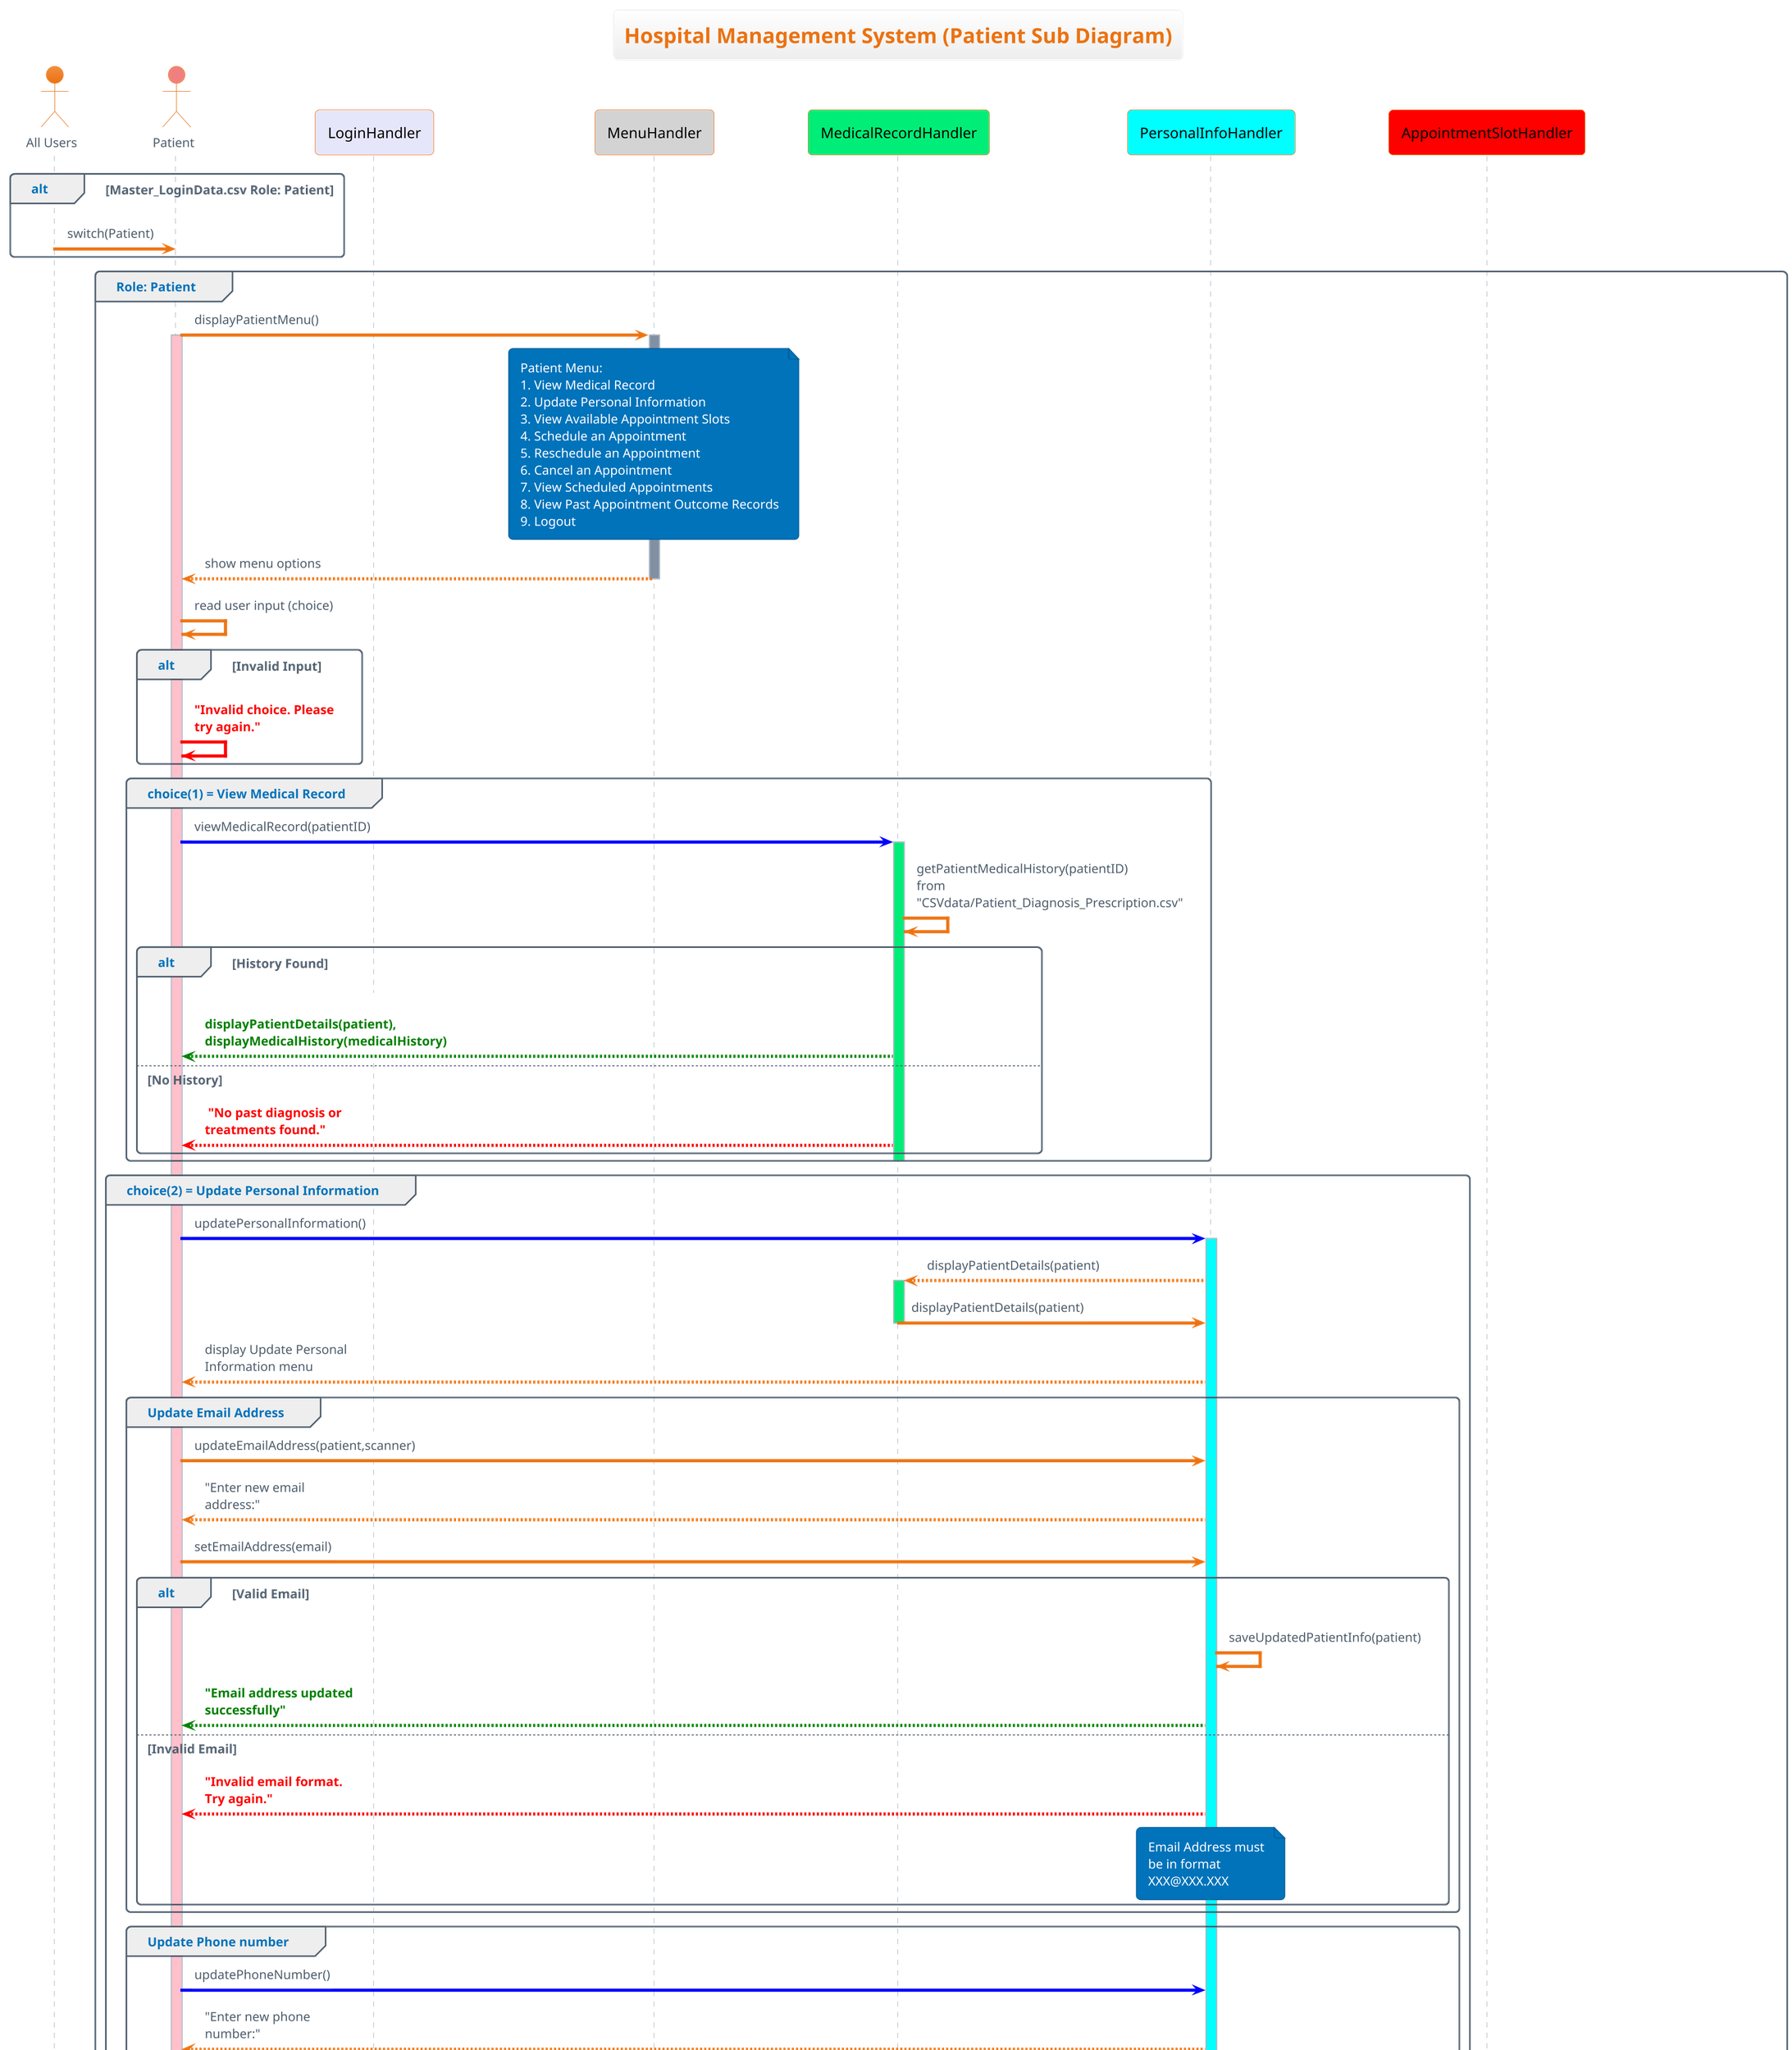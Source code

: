 
@startuml
title Hospital Management System (Patient Sub Diagram)

scale 2

skinparam maxMessageSize 150
skinparam sequenceBoxPadding 10     

skinparam DefaultFontColor black
skinparam sequenceMessageBackgroundColor white
skinparam sequenceMessageFontColor black

skinparam SequenceArrowThickness 2

skinparam SequenceGroupBorderColor gray


' Set font properties for all alt/group text
skinparam sequenceGroupFontName Arial
skinparam sequenceGroupFontSize 14
skinparam sequenceGroupFontColor black
skinparam sequenceGroupBackgroundColor white



!theme aws-orange

actor "All Users" as AllUsers



actor Patient #lightCoral

skinparam ParticipantFontColor black
skinparam ParticipantFontSize 14
skinparam ParticipantFontName Arial Black

participant LoginHandler #lavender
participant MenuHandler #lightgray
participant MedicalRecordHandler #00ee77
participant PersonalInfoHandler #aqua
participant AppointmentSlotHandler #red

alt Master_LoginData.csv Role: Patient
    AllUsers -> Patient: switch(Patient)
end

group Role: Patient
    Patient -> MenuHandler : displayPatientMenu()
    activate Patient #pink
    activate MenuHandler
    note over MenuHandler
        Patient Menu:
        1. View Medical Record
        2. Update Personal Information
        3. View Available Appointment Slots
        4. Schedule an Appointment
        5. Reschedule an Appointment
        6. Cancel an Appointment
        7. View Scheduled Appointments
        8. View Past Appointment Outcome Records
        9. Logout
    end note
    MenuHandler --> Patient : show menu options
    deactivate MenuHandler
    Patient -> Patient : read user input (choice)
    alt Invalid Input
    Patient -[#red]> Patient :<font color=red><b>"Invalid choice. Please try again."
    end
    group choice(1) = View Medical Record
            Patient -[#blue]> MedicalRecordHandler : viewMedicalRecord(patientID)
            activate MedicalRecordHandler #00ee77
            MedicalRecordHandler -> MedicalRecordHandler: getPatientMedicalHistory(patientID) \nfrom "CSVdata/Patient_Diagnosis_Prescription.csv"
            alt History Found
                MedicalRecordHandler -[#green]-> Patient :  <font color=green><b> displayPatientDetails(patient), displayMedicalHistory(medicalHistory)
            else No History
                MedicalRecordHandler -[#red]-> Patient :  <font color=red><b> "No past diagnosis or treatments found."
            end
            deactivate MedicalRecordHandler
    end
    group choice(2) = Update Personal Information
        Patient -[#blue]> PersonalInfoHandler : updatePersonalInformation()
        activate PersonalInfoHandler #aqua
            PersonalInfoHandler --> MedicalRecordHandler : displayPatientDetails(patient)
            activate MedicalRecordHandler #00ee77
            MedicalRecordHandler -> PersonalInfoHandler : displayPatientDetails(patient)
            deactivate MedicalRecordHandler
            PersonalInfoHandler --> Patient: display Update Personal Information menu
            group Update Email Address
                Patient -> PersonalInfoHandler: updateEmailAddress(patient,scanner)
                PersonalInfoHandler --> Patient: "Enter new email address:"
                Patient -> PersonalInfoHandler: setEmailAddress(email)
                    alt Valid Email
                        PersonalInfoHandler -> PersonalInfoHandler: saveUpdatedPatientInfo(patient)
                        PersonalInfoHandler -[#green]-> Patient:<font color=green><b>"Email address updated successfully"
                    else Invalid Email
                        PersonalInfoHandler -[#red]-> Patient:<font color=red><b>"Invalid email format. Try again."
                                note over PersonalInfoHandler
                                Email Address must
                                be in format 
                                XXX@XXX.XXX
                                end note
                    end
            end
            group Update Phone number
                Patient -[#blue]> PersonalInfoHandler: updatePhoneNumber()
                PersonalInfoHandler --> Patient: "Enter new phone number:"
                Patient -> PersonalInfoHandler: setPhoneNumber(phone)
                    alt Valid Phone Number
                        PersonalInfoHandler -> PersonalInfoHandler: saveUpdatedPatientInfo(patient)
                        PersonalInfoHandler --[#green]-> Patient: <font color=green><b>"Phone number updated successfully"
                    else Invalid Phone Number
                        PersonalInfoHandler --[#red]-> Patient:<font color=red><b>"Invalid phone number format. Try again."
                        note over PersonalInfoHandler
                                Phone Number must have:
                                -   8 Digits
                                -   Start with "8" or "9"
                        end note
                    end
            end
            Group Update Password
                Patient -[#blue]> PersonalInfoHandler: updatePassword()
                PersonalInfoHandler --> Patient: "Enter new Password (must contain at least 8 characters, including uppercase, lowercase, digit, and special character): "
                Patient -> PersonalInfoHandler: scanner(newPassword)
                PersonalInfoHandler --> LoginHandler: isValidPassword(newPassword)
                deactivate PersonalInfoHandler
                activate LoginHandler #lavender
                    alt Password Meets Complexity
                        LoginHandler -> LoginHandler: Compare oldPassword with newPassword
                        alt Non-Reused Password
                            LoginHandler -> LoginHandler: changePassword(patient.getPatientID(), newPassword())
                            LoginHandler -[#green]-> Patient: <font color=green><b>"Password updated successfully."
                        else Reused Password
                            LoginHandler -[#red]-> Patient:<font color=red><b>"New password cannot be the same as the current password."
                        end
                    else Password Does Not Meet Complexity
                        LoginHandler -[#red]-> Patient:<font color=red><b>"Password must contain at least 1 uppercase letter, 1 lowercase letter, 1 digit, 1 special character, and be at least 8 characters long."
                    deactivate LoginHandler
                end
    end
            end
        Group choice(3) = View Available Appointment
        Patient -[#blue]> AppointmentSlotHandler : viewAvailableAppointmentSlots()
        activate AppointmentSlotHandler #red
        AppointmentSlotHandler --> Patient: "Please select the Doctor ID and Date (Format: DXXX DD/MM/YY): "
        Patient -> AppointmentSlotHandler: scanner(input)
            AppointmentSlotHandler -> AppointmentSlotHandler: get Selected Doctor Availabilities
            alt Time Slot Exists
                AppointmentSlotHandler -[#green]-> Patient: <font color=green><b>Display Doctor Available Time Slots
            else No Time Slot Exists
                AppointmentSlotHandler -[#red]-> Patient:<font color=red><b>"No time slots available for selected date"
            end
        alt Invalid Input
            AppointmentSlotHandler -[#red]-> Patient:<font color=red><b>"Invalid input format. Please use DXXX DD/MM/YY format."
        end      
        alt No Available Appointment Slots
            AppointmentSlotHandler -[#red]-> Patient:<font color=red><b>"No available appointment slots found."
        end
        deactivate AppointmentSlotHandler #red
        end
        
        group choice(4) = Schedule an Appointment
            Patient -[#blue]> AppointmentSlotHandler : scheduleAppointment()
            activate AppointmentSlotHandler #red
            alt No Available Appointment Slots
                AppointmentSlotHandler -[#red]-> Patient:<font color=red><b>"No available appointment slots found."
            end
            AppointmentSlotHandler --> Patient: "Please select the Doctor ID and Date (Format: DXXX DD/MM/YY): "
            Patient -> AppointmentSlotHandler: scanner(input)
            AppointmentSlotHandler -> AppointmentSlotHandler: doctorAvailabilities.get(selectedDoctorID)
            AppointmentSlotHandler --> Patient: Show Time Slots of Selected Doctor
            alt Invalid Input Format
                AppointmentSlotHandler -[#red]-> Patient:<font color=red><b>"Invalid input format. Please use DXXX DD/MM/YY format."
            end                
            alt No Time Slots
                AppointmentSlotHandler -[#red]-> Patient:<font color=red><b>"No time slots available for selected date"
            end
            Patient -> AppointmentSlotHandler: selectedSlot
            AppointmentSlotHandler -> AppointmentSlotHandler: saveAppointment\n(patient, selectedDoctorID, confirmedTimeSlot)
            AppointmentSlotHandler -> AppointmentSlotHandler: updateDoctorAvailability\n(selectedDoctorID, selectedDate, confirmedTimeSlot)
            AppointmentSlotHandler -[#green]-> Patient: <font color=green><b>"Appointment scheduled successfully"
            alt Invalid Selection
                AppointmentSlotHandler -[#red]-> Patient:<font color=red><b>"Invalid selection. Returning to the main menu..."
            end
            deactivate AppointmentSlotHandler #red
        end

        group choice(5) = Reschedule an Appointment
            Patient -[#blue]> AppointmentSlotHandler : rescheduleAppointment()
            activate AppointmentSlotHandler #red
            alt No Available Appointment Slots
                AppointmentSlotHandler -[#red]-> Patient:<font color=red><b>"No available appointment slots found."
            end
            AppointmentSlotHandler --> Patient: "Enter the Appointment ID you want to reschedule: "
            Patient -> AppointmentSlotHandler: scanner(selectedAppointment)
            alt Invalid Input
                AppointmentSlotHandler -[#red]-> Patient:<font color=red><b>"Invalid Appointment ID."
            end
            AppointmentSlotHandler -> AppointmentSlotHandler: doctorAvailabilities.get(selectedDoctorID)
            AppointmentSlotHandler --> Patient: "Select a time slot number to reschedule:"
            alt No Time Slots
                AppointmentSlotHandler -[#red]-> Patient:<font color=red><b>"No time slots available for selected date"
            end
            alt Invalid Input Format
                AppointmentSlotHandler -[#red]-> Patient:<font color=red><b>"Invalid input format. Please use DXXX DD/MM/YY format."
            end                
            Patient -> AppointmentSlotHandler: scanner(selectedAppointment)
            alt Invalid Selection
                AppointmentSlotHandler -[#red]-> Patient:<font color=red><b>"Invalid selection. Returning to the main menu..."
            end
            AppointmentSlotHandler -> AppointmentSlotHandler: updateAppointment\n(appointmentID...)
            AppointmentSlotHandler -> AppointmentSlotHandler: updateDoctorAvailability\n(oldDoctorIDs...)
            AppointmentSlotHandler -> AppointmentSlotHandler: updateDoctorAvailability\n(selectedDoctorID...)
            AppointmentSlotHandler -[#green]-> Patient: <font color=green><b>"Appointment scheduled successfully"
            deactivate AppointmentSlotHandler #red
        end
        
        group choice(6) = Cancel an Appointment
            Patient -[#blue]> AppointmentSlotHandler : cancelAppointment()
            activate AppointmentSlotHandler #red
            AppointmentSlotHandler --> Patient: "Enter the Appointment ID you want to cancel: "
            Patient -> AppointmentSlotHandler: scanner(selectedAppointment)
            alt Invalid Input
                AppointmentSlotHandler -[#red]-> Patient:<font color=red><b>"Invalid Appointment ID."
            end
            AppointmentSlotHandler -> AppointmentSlotHandler: updateAppointmentCancellation\n(appointmentID...)
            AppointmentSlotHandler -> AppointmentSlotHandler: updateDoctorAvailability\n(oldDoctorIDs...)
            AppointmentSlotHandler -[#green]-> Patient: <font color=green><b>"Appointment cancelled successfully"
            deactivate AppointmentSlotHandler #red
        end
    

        group choice(7) = View Scheduled Appointment
            Patient -[#blue]> AppointmentSlotHandler : viewAppointments()
            activate AppointmentSlotHandler #red
            alt Appointments Empty
                AppointmentSlotHandler -[#red]-> Patient:<font color=red><b> "No upcoming appointments found for patient: [patientUserName]"
            end
            AppointmentSlotHandler -[#green]-> Patient: <font color=green><b>Display Appointments
            deactivate AppointmentSlotHandler #red
        end
        group choice(8) = View Past Appointment Outcome
        Patient -[#blue]> AppointmentSlotHandler : viewAllAppointmentsAndOutcomes(Scanner, Patient)
        activate AppointmentSlotHandler #red
        AppointmentSlotHandler -[#green]-> Patient: <font color=green><b>displayAppointmentList(upcoming,cancelled,completed)
        deactivate AppointmentSlotHandler #red
        end

        group choice(9) = Logout
        Patient -[#blue]> LoginHandler : logout(userID, "Patient")
        activate LoginHandler #lavender
        LoginHandler --> Patient : "Logging Out..."
        deactivate LoginHandler
        end
        end
        Patient --> AllUsers: Logged Out
        deactivate Patient

        deactivate PersonalInfoHandler #aqua

@enduml
